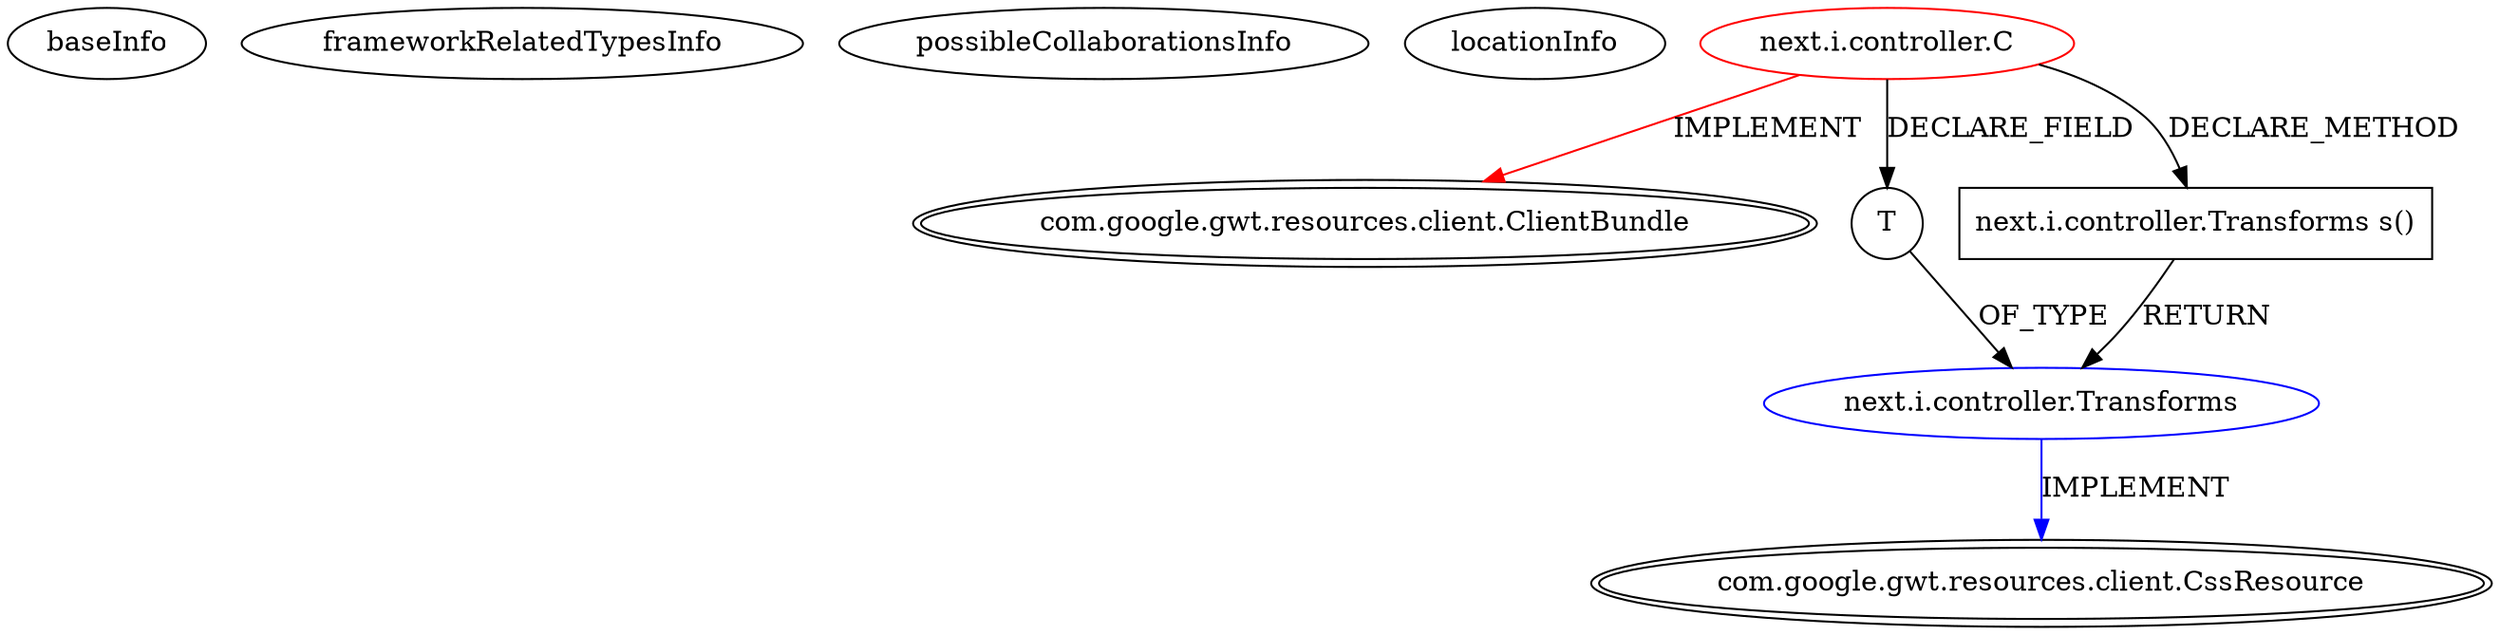digraph {
baseInfo[graphId=4146,category="extension_graph",isAnonymous=false,possibleRelation=true]
frameworkRelatedTypesInfo[0="com.google.gwt.resources.client.ClientBundle"]
possibleCollaborationsInfo[0="4146~CLIENT_METHOD_DECLARATION-RETURN_TYPE-FIELD_DECLARATION-~com.google.gwt.resources.client.ClientBundle ~com.google.gwt.resources.client.CssResource ~false~false"]
locationInfo[projectName="nextinterfaces-next",filePath="/nextinterfaces-next/next-master/src/next/i/controller/C.java",contextSignature="C",graphId="4146"]
0[label="next.i.controller.C",vertexType="ROOT_CLIENT_CLASS_DECLARATION",isFrameworkType=false,color=red]
1[label="com.google.gwt.resources.client.ClientBundle",vertexType="FRAMEWORK_INTERFACE_TYPE",isFrameworkType=true,peripheries=2]
2[label="T",vertexType="FIELD_DECLARATION",isFrameworkType=false,shape=circle]
3[label="next.i.controller.Transforms",vertexType="REFERENCE_CLIENT_CLASS_DECLARATION",isFrameworkType=false,color=blue]
4[label="com.google.gwt.resources.client.CssResource",vertexType="FRAMEWORK_INTERFACE_TYPE",isFrameworkType=true,peripheries=2]
5[label="next.i.controller.Transforms s()",vertexType="CLIENT_METHOD_DECLARATION",isFrameworkType=false,shape=box]
0->1[label="IMPLEMENT",color=red]
0->2[label="DECLARE_FIELD"]
3->4[label="IMPLEMENT",color=blue]
2->3[label="OF_TYPE"]
0->5[label="DECLARE_METHOD"]
5->3[label="RETURN"]
}
